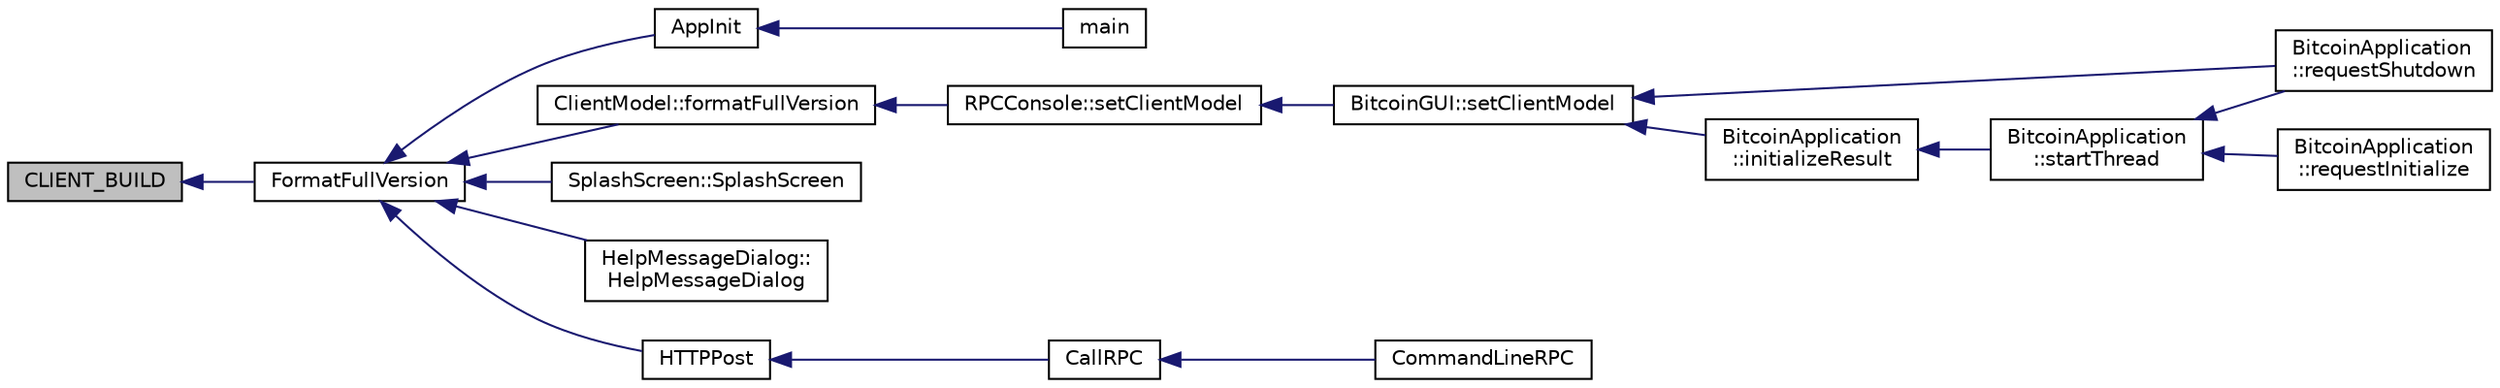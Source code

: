 digraph "CLIENT_BUILD"
{
  edge [fontname="Helvetica",fontsize="10",labelfontname="Helvetica",labelfontsize="10"];
  node [fontname="Helvetica",fontsize="10",shape=record];
  rankdir="LR";
  Node1 [label="CLIENT_BUILD",height=0.2,width=0.4,color="black", fillcolor="grey75", style="filled", fontcolor="black"];
  Node1 -> Node2 [dir="back",color="midnightblue",fontsize="10",style="solid",fontname="Helvetica"];
  Node2 [label="FormatFullVersion",height=0.2,width=0.4,color="black", fillcolor="white", style="filled",URL="$clientversion_8h.html#ac3e3098552063f228d9deac38a8b9848"];
  Node2 -> Node3 [dir="back",color="midnightblue",fontsize="10",style="solid",fontname="Helvetica"];
  Node3 [label="AppInit",height=0.2,width=0.4,color="black", fillcolor="white", style="filled",URL="$divid_8cpp.html#ac59316b767e6984e1285f0531275286b"];
  Node3 -> Node4 [dir="back",color="midnightblue",fontsize="10",style="solid",fontname="Helvetica"];
  Node4 [label="main",height=0.2,width=0.4,color="black", fillcolor="white", style="filled",URL="$divid_8cpp.html#a0ddf1224851353fc92bfbff6f499fa97"];
  Node2 -> Node5 [dir="back",color="midnightblue",fontsize="10",style="solid",fontname="Helvetica"];
  Node5 [label="ClientModel::formatFullVersion",height=0.2,width=0.4,color="black", fillcolor="white", style="filled",URL="$class_client_model.html#ae9448d6f2a7f99467152b17f7044eb12"];
  Node5 -> Node6 [dir="back",color="midnightblue",fontsize="10",style="solid",fontname="Helvetica"];
  Node6 [label="RPCConsole::setClientModel",height=0.2,width=0.4,color="black", fillcolor="white", style="filled",URL="$class_r_p_c_console.html#a355349a33664a07628e9ca22a60f5fa7"];
  Node6 -> Node7 [dir="back",color="midnightblue",fontsize="10",style="solid",fontname="Helvetica"];
  Node7 [label="BitcoinGUI::setClientModel",height=0.2,width=0.4,color="black", fillcolor="white", style="filled",URL="$class_bitcoin_g_u_i.html#a99d71e1f8478ab937ce2522c8d3815e3",tooltip="Set the client model. "];
  Node7 -> Node8 [dir="back",color="midnightblue",fontsize="10",style="solid",fontname="Helvetica"];
  Node8 [label="BitcoinApplication\l::requestShutdown",height=0.2,width=0.4,color="black", fillcolor="white", style="filled",URL="$class_bitcoin_application.html#a37c560d4c04d14a6da151b82caf8888f",tooltip="Request core shutdown. "];
  Node7 -> Node9 [dir="back",color="midnightblue",fontsize="10",style="solid",fontname="Helvetica"];
  Node9 [label="BitcoinApplication\l::initializeResult",height=0.2,width=0.4,color="black", fillcolor="white", style="filled",URL="$class_bitcoin_application.html#aceb08b4063e4fb264cf11cf7f9edd969"];
  Node9 -> Node10 [dir="back",color="midnightblue",fontsize="10",style="solid",fontname="Helvetica"];
  Node10 [label="BitcoinApplication\l::startThread",height=0.2,width=0.4,color="black", fillcolor="white", style="filled",URL="$class_bitcoin_application.html#a61afce9356e452c53ad4c83f5ca19df8"];
  Node10 -> Node11 [dir="back",color="midnightblue",fontsize="10",style="solid",fontname="Helvetica"];
  Node11 [label="BitcoinApplication\l::requestInitialize",height=0.2,width=0.4,color="black", fillcolor="white", style="filled",URL="$class_bitcoin_application.html#ade19c44b87b00b6b19b433caf4c22ba6",tooltip="Request core initialization. "];
  Node10 -> Node8 [dir="back",color="midnightblue",fontsize="10",style="solid",fontname="Helvetica"];
  Node2 -> Node12 [dir="back",color="midnightblue",fontsize="10",style="solid",fontname="Helvetica"];
  Node12 [label="SplashScreen::SplashScreen",height=0.2,width=0.4,color="black", fillcolor="white", style="filled",URL="$class_splash_screen.html#aa6f816612e26f1fec23e428b0f290c2d"];
  Node2 -> Node13 [dir="back",color="midnightblue",fontsize="10",style="solid",fontname="Helvetica"];
  Node13 [label="HelpMessageDialog::\lHelpMessageDialog",height=0.2,width=0.4,color="black", fillcolor="white", style="filled",URL="$class_help_message_dialog.html#a776ac4235e2a407223c7729d7d4af6a9",tooltip="\"Help message\" or \"About\" dialog box "];
  Node2 -> Node14 [dir="back",color="midnightblue",fontsize="10",style="solid",fontname="Helvetica"];
  Node14 [label="HTTPPost",height=0.2,width=0.4,color="black", fillcolor="white", style="filled",URL="$rpcprotocol_8cpp.html#af2d91e7026366657a021311ecc188262",tooltip="HTTP protocol. "];
  Node14 -> Node15 [dir="back",color="midnightblue",fontsize="10",style="solid",fontname="Helvetica"];
  Node15 [label="CallRPC",height=0.2,width=0.4,color="black", fillcolor="white", style="filled",URL="$divi-cli_8cpp.html#ae0b4394f271db49671cf894dbe94c484"];
  Node15 -> Node16 [dir="back",color="midnightblue",fontsize="10",style="solid",fontname="Helvetica"];
  Node16 [label="CommandLineRPC",height=0.2,width=0.4,color="black", fillcolor="white", style="filled",URL="$divi-cli_8cpp.html#a4ee23259648a971c9c05aeff8b545a6d"];
}
